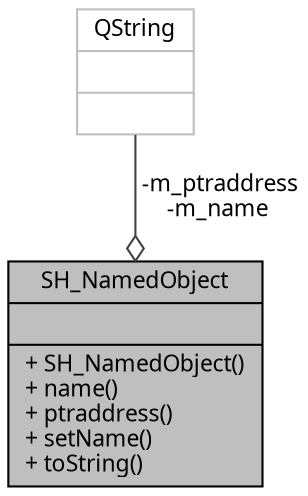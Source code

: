 digraph "SH_NamedObject"
{
 // INTERACTIVE_SVG=YES
  bgcolor="transparent";
  edge [fontname="Verdana",fontsize="11",labelfontname="Verdana",labelfontsize="11"];
  node [fontname="Verdana",fontsize="11",shape=record];
  Node1 [label="{SH_NamedObject\n||+ SH_NamedObject()\l+ name()\l+ ptraddress()\l+ setName()\l+ toString()\l}",height=0.2,width=0.4,color="black", fillcolor="grey75", style="filled" fontcolor="black"];
  Node2 -> Node1 [color="grey25",fontsize="11",style="solid",label=" -m_ptraddress\n-m_name" ,arrowhead="odiamond"];
  Node2 [label="{QString\n||}",height=0.2,width=0.4,color="grey75"];
}
